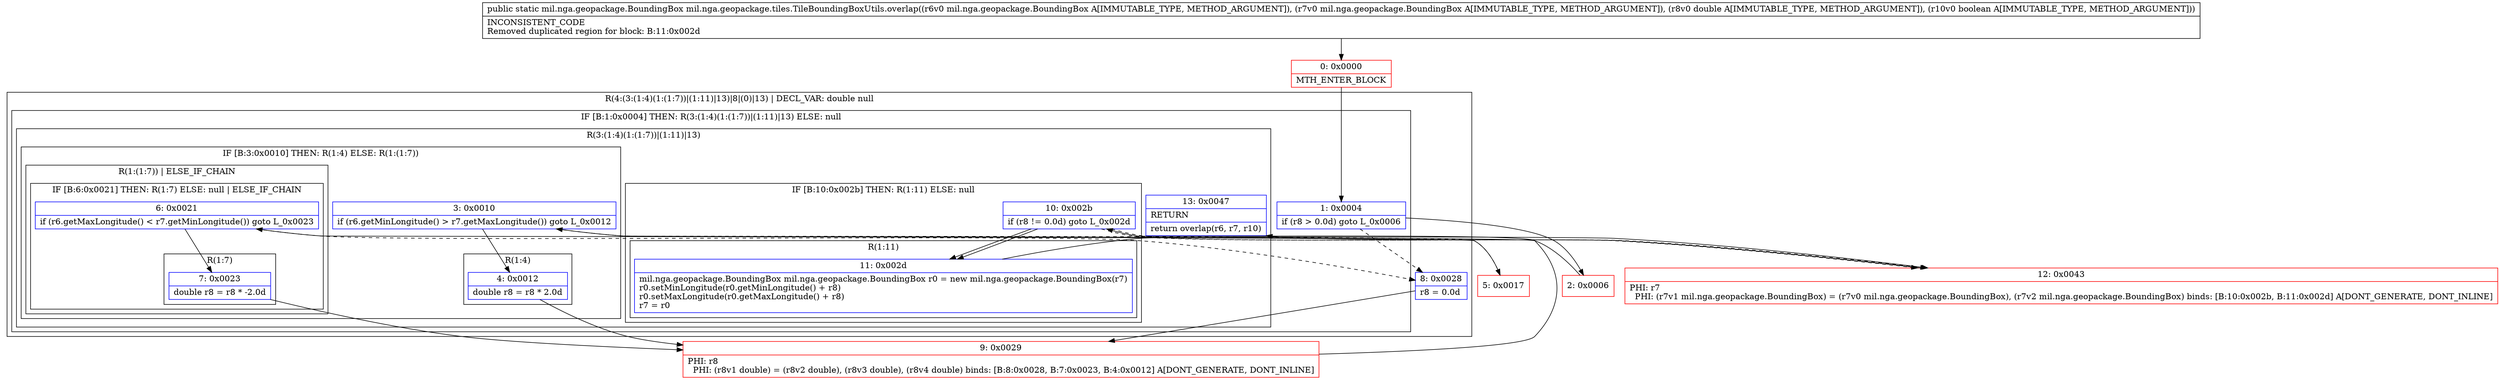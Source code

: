 digraph "CFG formil.nga.geopackage.tiles.TileBoundingBoxUtils.overlap(Lmil\/nga\/geopackage\/BoundingBox;Lmil\/nga\/geopackage\/BoundingBox;DZ)Lmil\/nga\/geopackage\/BoundingBox;" {
subgraph cluster_Region_1178271206 {
label = "R(4:(3:(1:4)(1:(1:7))|(1:11)|13)|8|(0)|13) | DECL_VAR: double null\l";
node [shape=record,color=blue];
subgraph cluster_IfRegion_795246317 {
label = "IF [B:1:0x0004] THEN: R(3:(1:4)(1:(1:7))|(1:11)|13) ELSE: null";
node [shape=record,color=blue];
Node_1 [shape=record,label="{1\:\ 0x0004|if (r8 \> 0.0d) goto L_0x0006\l}"];
subgraph cluster_Region_1596195343 {
label = "R(3:(1:4)(1:(1:7))|(1:11)|13)";
node [shape=record,color=blue];
subgraph cluster_IfRegion_360014046 {
label = "IF [B:3:0x0010] THEN: R(1:4) ELSE: R(1:(1:7))";
node [shape=record,color=blue];
Node_3 [shape=record,label="{3\:\ 0x0010|if (r6.getMinLongitude() \> r7.getMaxLongitude()) goto L_0x0012\l}"];
subgraph cluster_Region_1597498680 {
label = "R(1:4)";
node [shape=record,color=blue];
Node_4 [shape=record,label="{4\:\ 0x0012|double r8 = r8 * 2.0d\l}"];
}
subgraph cluster_Region_931384077 {
label = "R(1:(1:7)) | ELSE_IF_CHAIN\l";
node [shape=record,color=blue];
subgraph cluster_IfRegion_730745350 {
label = "IF [B:6:0x0021] THEN: R(1:7) ELSE: null | ELSE_IF_CHAIN\l";
node [shape=record,color=blue];
Node_6 [shape=record,label="{6\:\ 0x0021|if (r6.getMaxLongitude() \< r7.getMinLongitude()) goto L_0x0023\l}"];
subgraph cluster_Region_110040542 {
label = "R(1:7)";
node [shape=record,color=blue];
Node_7 [shape=record,label="{7\:\ 0x0023|double r8 = r8 * \-2.0d\l}"];
}
}
}
}
subgraph cluster_IfRegion_1422201090 {
label = "IF [B:10:0x002b] THEN: R(1:11) ELSE: null";
node [shape=record,color=blue];
Node_10 [shape=record,label="{10\:\ 0x002b|if (r8 != 0.0d) goto L_0x002d\l}"];
subgraph cluster_Region_1228291026 {
label = "R(1:11)";
node [shape=record,color=blue];
Node_11 [shape=record,label="{11\:\ 0x002d|mil.nga.geopackage.BoundingBox mil.nga.geopackage.BoundingBox r0 = new mil.nga.geopackage.BoundingBox(r7)\lr0.setMinLongitude(r0.getMinLongitude() + r8)\lr0.setMaxLongitude(r0.getMaxLongitude() + r8)\lr7 = r0\l}"];
}
}
Node_13 [shape=record,label="{13\:\ 0x0047|RETURN\l|return overlap(r6, r7, r10)\l}"];
}
}
Node_8 [shape=record,label="{8\:\ 0x0028|r8 = 0.0d\l}"];
subgraph cluster_IfRegion_1778968788 {
label = "IF [B:10:0x002b] THEN: R(0) ELSE: null";
node [shape=record,color=blue];
Node_10 [shape=record,label="{10\:\ 0x002b|if (r8 != 0.0d) goto L_0x002d\l}"];
subgraph cluster_Region_1140497723 {
label = "R(0)";
node [shape=record,color=blue];
}
}
Node_13 [shape=record,label="{13\:\ 0x0047|RETURN\l|return overlap(r6, r7, r10)\l}"];
}
Node_0 [shape=record,color=red,label="{0\:\ 0x0000|MTH_ENTER_BLOCK\l}"];
Node_2 [shape=record,color=red,label="{2\:\ 0x0006}"];
Node_5 [shape=record,color=red,label="{5\:\ 0x0017}"];
Node_9 [shape=record,color=red,label="{9\:\ 0x0029|PHI: r8 \l  PHI: (r8v1 double) = (r8v2 double), (r8v3 double), (r8v4 double) binds: [B:8:0x0028, B:7:0x0023, B:4:0x0012] A[DONT_GENERATE, DONT_INLINE]\l}"];
Node_12 [shape=record,color=red,label="{12\:\ 0x0043|PHI: r7 \l  PHI: (r7v1 mil.nga.geopackage.BoundingBox) = (r7v0 mil.nga.geopackage.BoundingBox), (r7v2 mil.nga.geopackage.BoundingBox) binds: [B:10:0x002b, B:11:0x002d] A[DONT_GENERATE, DONT_INLINE]\l}"];
MethodNode[shape=record,label="{public static mil.nga.geopackage.BoundingBox mil.nga.geopackage.tiles.TileBoundingBoxUtils.overlap((r6v0 mil.nga.geopackage.BoundingBox A[IMMUTABLE_TYPE, METHOD_ARGUMENT]), (r7v0 mil.nga.geopackage.BoundingBox A[IMMUTABLE_TYPE, METHOD_ARGUMENT]), (r8v0 double A[IMMUTABLE_TYPE, METHOD_ARGUMENT]), (r10v0 boolean A[IMMUTABLE_TYPE, METHOD_ARGUMENT]))  | INCONSISTENT_CODE\lRemoved duplicated region for block: B:11:0x002d \l}"];
MethodNode -> Node_0;
Node_1 -> Node_2;
Node_1 -> Node_8[style=dashed];
Node_3 -> Node_4;
Node_3 -> Node_5[style=dashed];
Node_4 -> Node_9;
Node_6 -> Node_7;
Node_6 -> Node_8[style=dashed];
Node_7 -> Node_9;
Node_10 -> Node_11;
Node_10 -> Node_12[style=dashed];
Node_11 -> Node_12;
Node_8 -> Node_9;
Node_10 -> Node_11;
Node_10 -> Node_12[style=dashed];
Node_0 -> Node_1;
Node_2 -> Node_3;
Node_5 -> Node_6;
Node_9 -> Node_10;
Node_12 -> Node_13;
}

